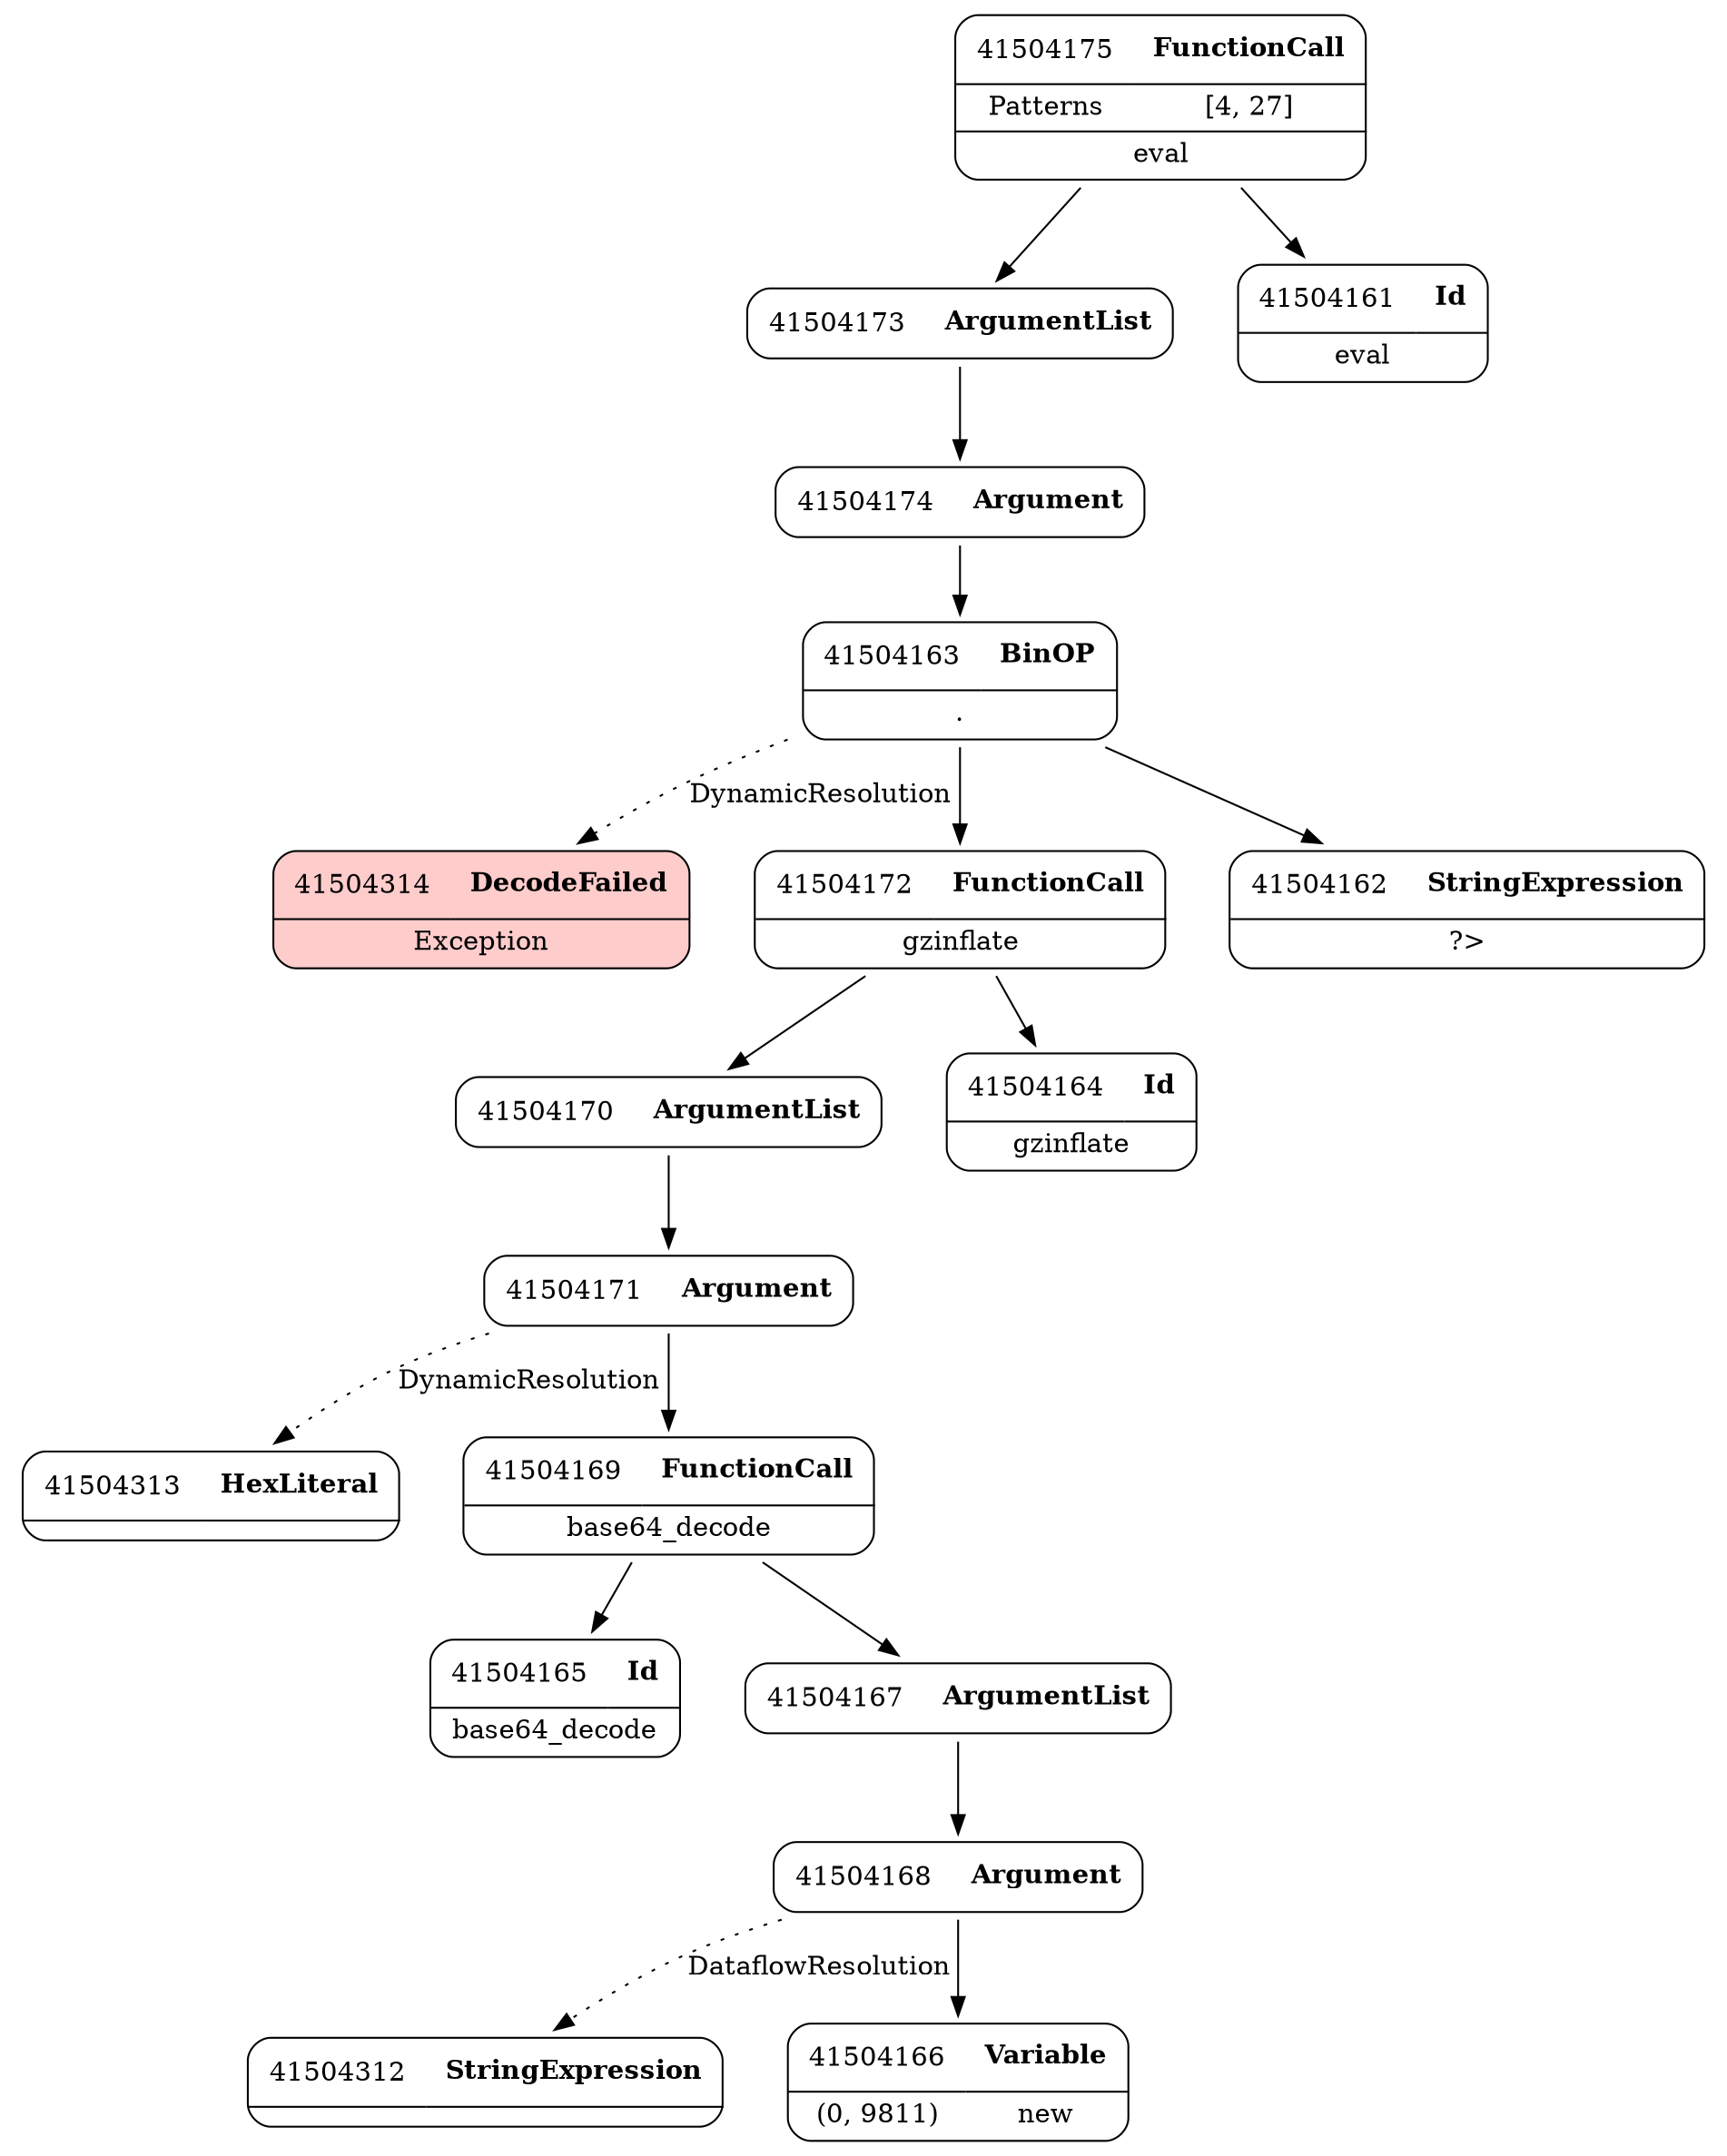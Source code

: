 digraph ast {
node [shape=none];
41504313 [label=<<TABLE border='1' cellspacing='0' cellpadding='10' style='rounded' ><TR><TD border='0'>41504313</TD><TD border='0'><B>HexLiteral</B></TD></TR><HR/><TR><TD border='0' cellpadding='5' colspan='2'></TD></TR></TABLE>>];
41504312 [label=<<TABLE border='1' cellspacing='0' cellpadding='10' style='rounded' ><TR><TD border='0'>41504312</TD><TD border='0'><B>StringExpression</B></TD></TR><HR/><TR><TD border='0' cellpadding='5' colspan='2'></TD></TR></TABLE>>];
41504314 [label=<<TABLE border='1' cellspacing='0' cellpadding='10' style='rounded' bgcolor='#FFCCCC' ><TR><TD border='0'>41504314</TD><TD border='0'><B>DecodeFailed</B></TD></TR><HR/><TR><TD border='0' cellpadding='5' colspan='2'>Exception</TD></TR></TABLE>>];
41504169 [label=<<TABLE border='1' cellspacing='0' cellpadding='10' style='rounded' ><TR><TD border='0'>41504169</TD><TD border='0'><B>FunctionCall</B></TD></TR><HR/><TR><TD border='0' cellpadding='5' colspan='2'>base64_decode</TD></TR></TABLE>>];
41504169 -> 41504165 [weight=2];
41504169 -> 41504167 [weight=2];
41504168 [label=<<TABLE border='1' cellspacing='0' cellpadding='10' style='rounded' ><TR><TD border='0'>41504168</TD><TD border='0'><B>Argument</B></TD></TR></TABLE>>];
41504168 -> 41504166 [weight=2];
41504168 -> 41504312 [style=dotted,label=DataflowResolution];
41504171 [label=<<TABLE border='1' cellspacing='0' cellpadding='10' style='rounded' ><TR><TD border='0'>41504171</TD><TD border='0'><B>Argument</B></TD></TR></TABLE>>];
41504171 -> 41504169 [weight=2];
41504171 -> 41504313 [style=dotted,label=DynamicResolution];
41504170 [label=<<TABLE border='1' cellspacing='0' cellpadding='10' style='rounded' ><TR><TD border='0'>41504170</TD><TD border='0'><B>ArgumentList</B></TD></TR></TABLE>>];
41504170 -> 41504171 [weight=2];
41504173 [label=<<TABLE border='1' cellspacing='0' cellpadding='10' style='rounded' ><TR><TD border='0'>41504173</TD><TD border='0'><B>ArgumentList</B></TD></TR></TABLE>>];
41504173 -> 41504174 [weight=2];
41504172 [label=<<TABLE border='1' cellspacing='0' cellpadding='10' style='rounded' ><TR><TD border='0'>41504172</TD><TD border='0'><B>FunctionCall</B></TD></TR><HR/><TR><TD border='0' cellpadding='5' colspan='2'>gzinflate</TD></TR></TABLE>>];
41504172 -> 41504164 [weight=2];
41504172 -> 41504170 [weight=2];
41504175 [label=<<TABLE border='1' cellspacing='0' cellpadding='10' style='rounded' ><TR><TD border='0'>41504175</TD><TD border='0'><B>FunctionCall</B></TD></TR><HR/><TR><TD border='0' cellpadding='5'>Patterns</TD><TD border='0' cellpadding='5'>[4, 27]</TD></TR><HR/><TR><TD border='0' cellpadding='5' colspan='2'>eval</TD></TR></TABLE>>];
41504175 -> 41504161 [weight=2];
41504175 -> 41504173 [weight=2];
41504174 [label=<<TABLE border='1' cellspacing='0' cellpadding='10' style='rounded' ><TR><TD border='0'>41504174</TD><TD border='0'><B>Argument</B></TD></TR></TABLE>>];
41504174 -> 41504163 [weight=2];
41504161 [label=<<TABLE border='1' cellspacing='0' cellpadding='10' style='rounded' ><TR><TD border='0'>41504161</TD><TD border='0'><B>Id</B></TD></TR><HR/><TR><TD border='0' cellpadding='5' colspan='2'>eval</TD></TR></TABLE>>];
41504163 [label=<<TABLE border='1' cellspacing='0' cellpadding='10' style='rounded' ><TR><TD border='0'>41504163</TD><TD border='0'><B>BinOP</B></TD></TR><HR/><TR><TD border='0' cellpadding='5' colspan='2'>.</TD></TR></TABLE>>];
41504163 -> 41504162 [weight=2];
41504163 -> 41504172 [weight=2];
41504163 -> 41504314 [style=dotted,label=DynamicResolution];
41504162 [label=<<TABLE border='1' cellspacing='0' cellpadding='10' style='rounded' ><TR><TD border='0'>41504162</TD><TD border='0'><B>StringExpression</B></TD></TR><HR/><TR><TD border='0' cellpadding='5' colspan='2'>?&gt;</TD></TR></TABLE>>];
41504165 [label=<<TABLE border='1' cellspacing='0' cellpadding='10' style='rounded' ><TR><TD border='0'>41504165</TD><TD border='0'><B>Id</B></TD></TR><HR/><TR><TD border='0' cellpadding='5' colspan='2'>base64_decode</TD></TR></TABLE>>];
41504164 [label=<<TABLE border='1' cellspacing='0' cellpadding='10' style='rounded' ><TR><TD border='0'>41504164</TD><TD border='0'><B>Id</B></TD></TR><HR/><TR><TD border='0' cellpadding='5' colspan='2'>gzinflate</TD></TR></TABLE>>];
41504167 [label=<<TABLE border='1' cellspacing='0' cellpadding='10' style='rounded' ><TR><TD border='0'>41504167</TD><TD border='0'><B>ArgumentList</B></TD></TR></TABLE>>];
41504167 -> 41504168 [weight=2];
41504166 [label=<<TABLE border='1' cellspacing='0' cellpadding='10' style='rounded' ><TR><TD border='0'>41504166</TD><TD border='0'><B>Variable</B></TD></TR><HR/><TR><TD border='0' cellpadding='5'>(0, 9811)</TD><TD border='0' cellpadding='5'>new</TD></TR></TABLE>>];
}
